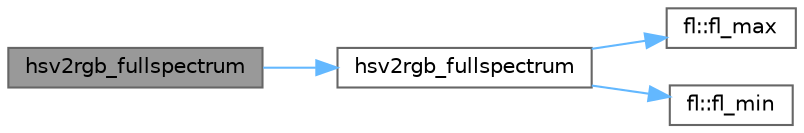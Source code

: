 digraph "hsv2rgb_fullspectrum"
{
 // INTERACTIVE_SVG=YES
 // LATEX_PDF_SIZE
  bgcolor="transparent";
  edge [fontname=Helvetica,fontsize=10,labelfontname=Helvetica,labelfontsize=10];
  node [fontname=Helvetica,fontsize=10,shape=box,height=0.2,width=0.4];
  rankdir="LR";
  Node1 [id="Node000001",label="hsv2rgb_fullspectrum",height=0.2,width=0.4,color="gray40", fillcolor="grey60", style="filled", fontcolor="black",tooltip="Inline version of hsv2rgb_fullspectrum which returns a CRGB object."];
  Node1 -> Node2 [id="edge1_Node000001_Node000002",color="steelblue1",style="solid",tooltip=" "];
  Node2 [id="Node000002",label="hsv2rgb_fullspectrum",height=0.2,width=0.4,color="grey40", fillcolor="white", style="filled",URL="$df/d9d/hsv2rgb_8cpp_ae7340e11e083ac0a5ea4d3ce7c3a6ed1.html#ae7340e11e083ac0a5ea4d3ce7c3a6ed1",tooltip=" "];
  Node2 -> Node3 [id="edge2_Node000002_Node000003",color="steelblue1",style="solid",tooltip=" "];
  Node3 [id="Node000003",label="fl::fl_max",height=0.2,width=0.4,color="grey40", fillcolor="white", style="filled",URL="$d4/d36/namespacefl_a486349f0901f5cf84e65769cc1b854cd.html#a486349f0901f5cf84e65769cc1b854cd",tooltip=" "];
  Node2 -> Node4 [id="edge3_Node000002_Node000004",color="steelblue1",style="solid",tooltip=" "];
  Node4 [id="Node000004",label="fl::fl_min",height=0.2,width=0.4,color="grey40", fillcolor="white", style="filled",URL="$d4/d36/namespacefl_a47dce91f91c991288fe7edefe2137bcf.html#a47dce91f91c991288fe7edefe2137bcf",tooltip=" "];
}
